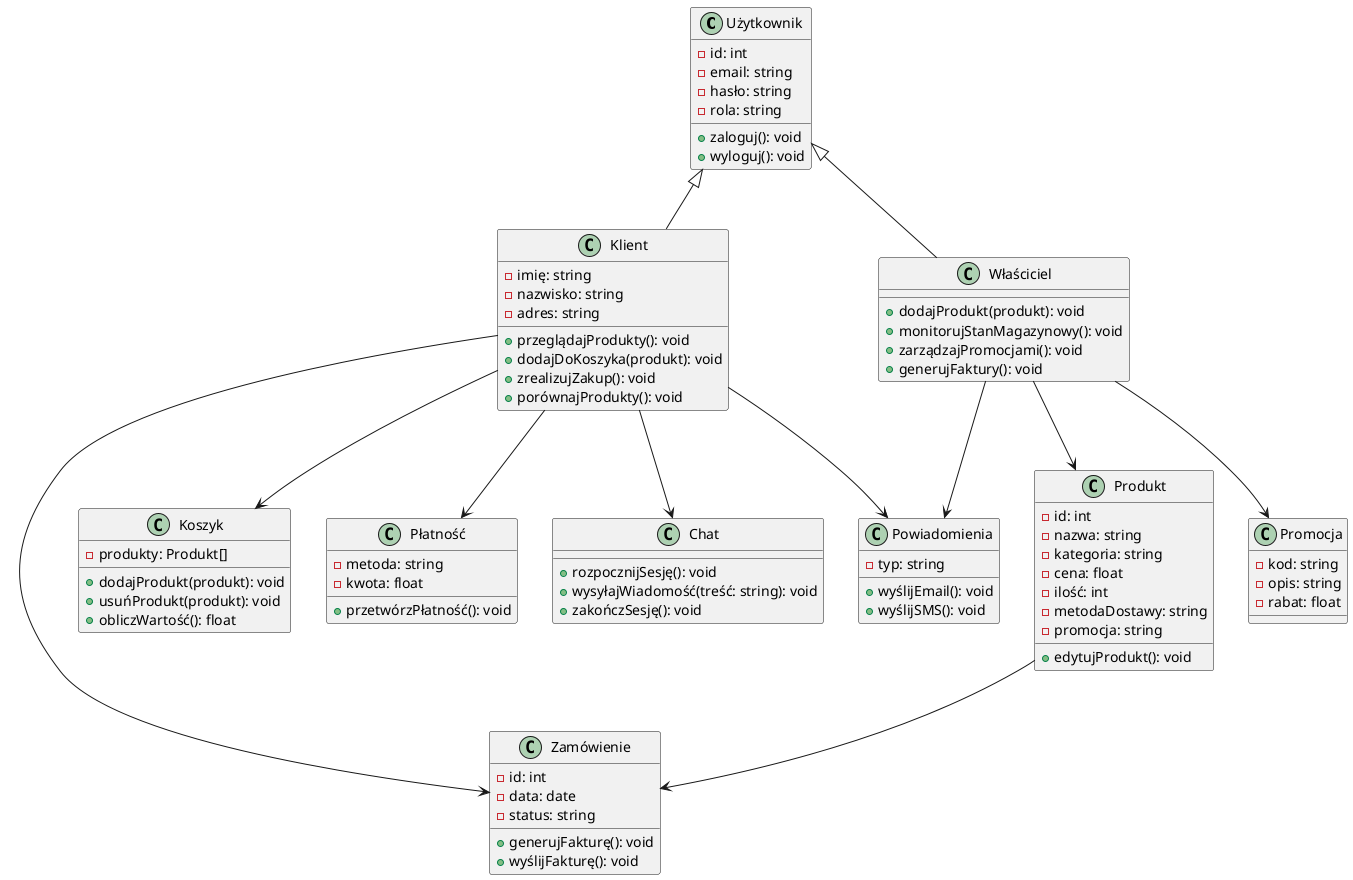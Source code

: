 @startuml
class Użytkownik {
    - id: int
    - email: string
    - hasło: string
    - rola: string
    + zaloguj(): void
    + wyloguj(): void
}

class Klient {
    - imię: string
    - nazwisko: string
    - adres: string
    + przeglądajProdukty(): void
    + dodajDoKoszyka(produkt): void
    + zrealizujZakup(): void
    + porównajProdukty(): void
}

class Produkt {
    - id: int
    - nazwa: string
    - kategoria: string
    - cena: float
    - ilość: int
    - metodaDostawy: string
    - promocja: string
    + edytujProdukt(): void
}

class Zamówienie {
    - id: int
    - data: date
    - status: string
    + generujFakturę(): void
    + wyślijFakturę(): void
}

class Właściciel {
    + dodajProdukt(produkt): void
    + monitorujStanMagazynowy(): void
    + zarządzajPromocjami(): void
    + generujFaktury(): void
}

class Koszyk {
    - produkty: Produkt[]
    + dodajProdukt(produkt): void
    + usuńProdukt(produkt): void
    + obliczWartość(): float
}

class Powiadomienia {
    - typ: string
    + wyślijEmail(): void
    + wyślijSMS(): void
}

class Płatność {
    - metoda: string
    - kwota: float
    + przetwórzPłatność(): void
}

class Promocja {
    - kod: string
    - opis: string
    - rabat: float
}

class Chat {
    + rozpocznijSesję(): void
    + wysyłajWiadomość(treść: string): void
    + zakończSesję(): void
}

Użytkownik <|-- Klient
Użytkownik <|-- Właściciel
Klient --> Koszyk
Klient --> Zamówienie
Klient --> Powiadomienia
Klient --> Chat
Klient --> Płatność
Właściciel --> Produkt
Właściciel --> Powiadomienia
Właściciel --> Promocja
Produkt --> Zamówienie
@enduml
